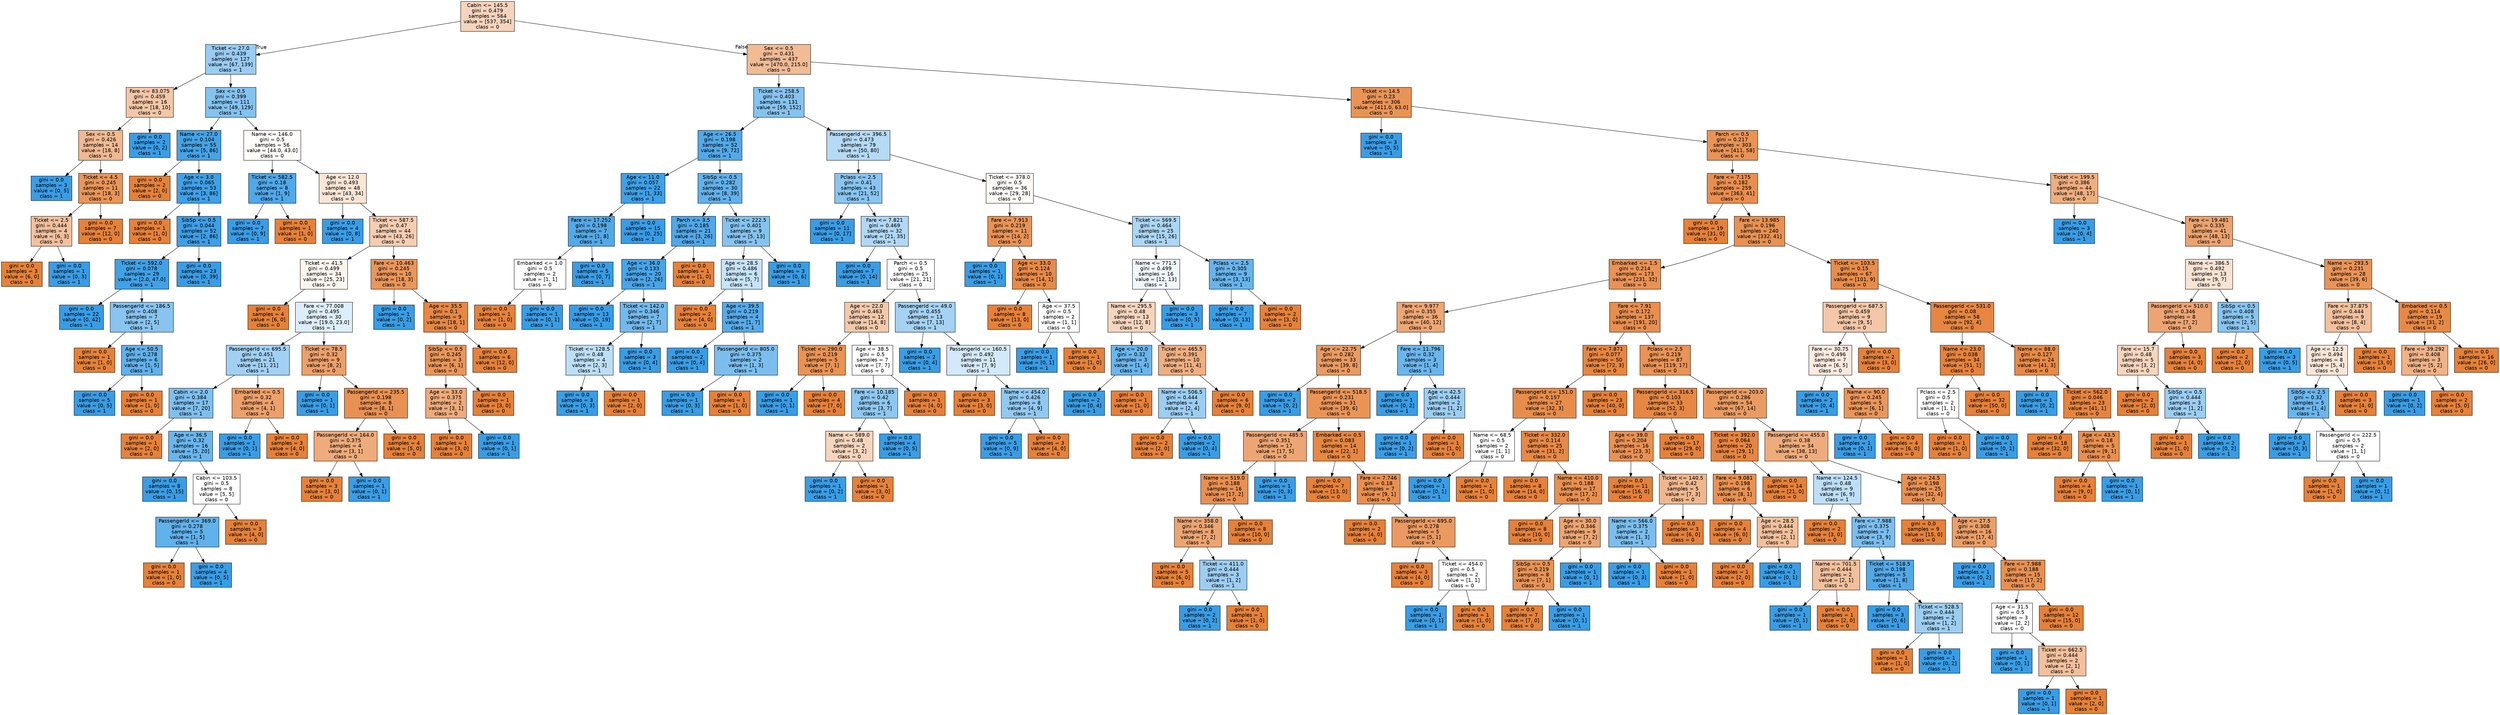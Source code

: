digraph Tree {
node [shape=box, style="filled", color="black", fontname="helvetica"] ;
edge [fontname="helvetica"] ;
0 [label="Cabin <= 145.5\ngini = 0.479\nsamples = 564\nvalue = [537, 354]\nclass = 0", fillcolor="#f6d4bc"] ;
1 [label="Ticket <= 27.0\ngini = 0.439\nsamples = 127\nvalue = [67, 139]\nclass = 1", fillcolor="#98ccf2"] ;
0 -> 1 [labeldistance=2.5, labelangle=45, headlabel="True"] ;
2 [label="Fare <= 83.075\ngini = 0.459\nsamples = 16\nvalue = [18, 10]\nclass = 0", fillcolor="#f3c7a7"] ;
1 -> 2 ;
3 [label="Sex <= 0.5\ngini = 0.426\nsamples = 14\nvalue = [18, 8]\nclass = 0", fillcolor="#f1b991"] ;
2 -> 3 ;
4 [label="gini = 0.0\nsamples = 3\nvalue = [0, 5]\nclass = 1", fillcolor="#399de5"] ;
3 -> 4 ;
5 [label="Ticket <= 4.5\ngini = 0.245\nsamples = 11\nvalue = [18, 3]\nclass = 0", fillcolor="#e9965a"] ;
3 -> 5 ;
6 [label="Ticket <= 2.5\ngini = 0.444\nsamples = 4\nvalue = [6, 3]\nclass = 0", fillcolor="#f2c09c"] ;
5 -> 6 ;
7 [label="gini = 0.0\nsamples = 3\nvalue = [6, 0]\nclass = 0", fillcolor="#e58139"] ;
6 -> 7 ;
8 [label="gini = 0.0\nsamples = 1\nvalue = [0, 3]\nclass = 1", fillcolor="#399de5"] ;
6 -> 8 ;
9 [label="gini = 0.0\nsamples = 7\nvalue = [12, 0]\nclass = 0", fillcolor="#e58139"] ;
5 -> 9 ;
10 [label="gini = 0.0\nsamples = 2\nvalue = [0, 2]\nclass = 1", fillcolor="#399de5"] ;
2 -> 10 ;
11 [label="Sex <= 0.5\ngini = 0.399\nsamples = 111\nvalue = [49, 129]\nclass = 1", fillcolor="#84c2ef"] ;
1 -> 11 ;
12 [label="Name <= 27.0\ngini = 0.104\nsamples = 55\nvalue = [5, 86]\nclass = 1", fillcolor="#45a3e7"] ;
11 -> 12 ;
13 [label="gini = 0.0\nsamples = 2\nvalue = [2, 0]\nclass = 0", fillcolor="#e58139"] ;
12 -> 13 ;
14 [label="Age <= 3.0\ngini = 0.065\nsamples = 53\nvalue = [3, 86]\nclass = 1", fillcolor="#40a0e6"] ;
12 -> 14 ;
15 [label="gini = 0.0\nsamples = 1\nvalue = [1, 0]\nclass = 0", fillcolor="#e58139"] ;
14 -> 15 ;
16 [label="SibSp <= 0.5\ngini = 0.044\nsamples = 52\nvalue = [2, 86]\nclass = 1", fillcolor="#3e9fe6"] ;
14 -> 16 ;
17 [label="Ticket <= 592.0\ngini = 0.078\nsamples = 29\nvalue = [2.0, 47.0]\nclass = 1", fillcolor="#41a1e6"] ;
16 -> 17 ;
18 [label="gini = 0.0\nsamples = 22\nvalue = [0, 42]\nclass = 1", fillcolor="#399de5"] ;
17 -> 18 ;
19 [label="PassengerId <= 186.5\ngini = 0.408\nsamples = 7\nvalue = [2, 5]\nclass = 1", fillcolor="#88c4ef"] ;
17 -> 19 ;
20 [label="gini = 0.0\nsamples = 1\nvalue = [1, 0]\nclass = 0", fillcolor="#e58139"] ;
19 -> 20 ;
21 [label="Age <= 50.5\ngini = 0.278\nsamples = 6\nvalue = [1, 5]\nclass = 1", fillcolor="#61b1ea"] ;
19 -> 21 ;
22 [label="gini = 0.0\nsamples = 5\nvalue = [0, 5]\nclass = 1", fillcolor="#399de5"] ;
21 -> 22 ;
23 [label="gini = 0.0\nsamples = 1\nvalue = [1, 0]\nclass = 0", fillcolor="#e58139"] ;
21 -> 23 ;
24 [label="gini = 0.0\nsamples = 23\nvalue = [0, 39]\nclass = 1", fillcolor="#399de5"] ;
16 -> 24 ;
25 [label="Name <= 146.0\ngini = 0.5\nsamples = 56\nvalue = [44.0, 43.0]\nclass = 0", fillcolor="#fefcfa"] ;
11 -> 25 ;
26 [label="Ticket <= 582.5\ngini = 0.18\nsamples = 8\nvalue = [1, 9]\nclass = 1", fillcolor="#4fa8e8"] ;
25 -> 26 ;
27 [label="gini = 0.0\nsamples = 7\nvalue = [0, 9]\nclass = 1", fillcolor="#399de5"] ;
26 -> 27 ;
28 [label="gini = 0.0\nsamples = 1\nvalue = [1, 0]\nclass = 0", fillcolor="#e58139"] ;
26 -> 28 ;
29 [label="Age <= 12.0\ngini = 0.493\nsamples = 48\nvalue = [43, 34]\nclass = 0", fillcolor="#fae5d6"] ;
25 -> 29 ;
30 [label="gini = 0.0\nsamples = 4\nvalue = [0, 8]\nclass = 1", fillcolor="#399de5"] ;
29 -> 30 ;
31 [label="Ticket <= 587.5\ngini = 0.47\nsamples = 44\nvalue = [43, 26]\nclass = 0", fillcolor="#f5cdb1"] ;
29 -> 31 ;
32 [label="Ticket <= 41.5\ngini = 0.499\nsamples = 34\nvalue = [25, 23]\nclass = 0", fillcolor="#fdf5ef"] ;
31 -> 32 ;
33 [label="gini = 0.0\nsamples = 4\nvalue = [6, 0]\nclass = 0", fillcolor="#e58139"] ;
32 -> 33 ;
34 [label="Fare <= 77.008\ngini = 0.495\nsamples = 30\nvalue = [19.0, 23.0]\nclass = 1", fillcolor="#ddeefa"] ;
32 -> 34 ;
35 [label="PassengerId <= 695.5\ngini = 0.451\nsamples = 21\nvalue = [11, 21]\nclass = 1", fillcolor="#a1d0f3"] ;
34 -> 35 ;
36 [label="Cabin <= 2.0\ngini = 0.384\nsamples = 17\nvalue = [7, 20]\nclass = 1", fillcolor="#7ebfee"] ;
35 -> 36 ;
37 [label="gini = 0.0\nsamples = 1\nvalue = [2, 0]\nclass = 0", fillcolor="#e58139"] ;
36 -> 37 ;
38 [label="Age <= 36.5\ngini = 0.32\nsamples = 16\nvalue = [5, 20]\nclass = 1", fillcolor="#6ab6ec"] ;
36 -> 38 ;
39 [label="gini = 0.0\nsamples = 8\nvalue = [0, 15]\nclass = 1", fillcolor="#399de5"] ;
38 -> 39 ;
40 [label="Cabin <= 103.5\ngini = 0.5\nsamples = 8\nvalue = [5, 5]\nclass = 0", fillcolor="#ffffff"] ;
38 -> 40 ;
41 [label="PassengerId <= 369.0\ngini = 0.278\nsamples = 5\nvalue = [1, 5]\nclass = 1", fillcolor="#61b1ea"] ;
40 -> 41 ;
42 [label="gini = 0.0\nsamples = 1\nvalue = [1, 0]\nclass = 0", fillcolor="#e58139"] ;
41 -> 42 ;
43 [label="gini = 0.0\nsamples = 4\nvalue = [0, 5]\nclass = 1", fillcolor="#399de5"] ;
41 -> 43 ;
44 [label="gini = 0.0\nsamples = 3\nvalue = [4, 0]\nclass = 0", fillcolor="#e58139"] ;
40 -> 44 ;
45 [label="Embarked <= 0.5\ngini = 0.32\nsamples = 4\nvalue = [4, 1]\nclass = 0", fillcolor="#eca06a"] ;
35 -> 45 ;
46 [label="gini = 0.0\nsamples = 1\nvalue = [0, 1]\nclass = 1", fillcolor="#399de5"] ;
45 -> 46 ;
47 [label="gini = 0.0\nsamples = 3\nvalue = [4, 0]\nclass = 0", fillcolor="#e58139"] ;
45 -> 47 ;
48 [label="Ticket <= 78.5\ngini = 0.32\nsamples = 9\nvalue = [8, 2]\nclass = 0", fillcolor="#eca06a"] ;
34 -> 48 ;
49 [label="gini = 0.0\nsamples = 1\nvalue = [0, 1]\nclass = 1", fillcolor="#399de5"] ;
48 -> 49 ;
50 [label="PassengerId <= 235.5\ngini = 0.198\nsamples = 8\nvalue = [8, 1]\nclass = 0", fillcolor="#e89152"] ;
48 -> 50 ;
51 [label="PassengerId <= 164.0\ngini = 0.375\nsamples = 4\nvalue = [3, 1]\nclass = 0", fillcolor="#eeab7b"] ;
50 -> 51 ;
52 [label="gini = 0.0\nsamples = 3\nvalue = [3, 0]\nclass = 0", fillcolor="#e58139"] ;
51 -> 52 ;
53 [label="gini = 0.0\nsamples = 1\nvalue = [0, 1]\nclass = 1", fillcolor="#399de5"] ;
51 -> 53 ;
54 [label="gini = 0.0\nsamples = 4\nvalue = [5, 0]\nclass = 0", fillcolor="#e58139"] ;
50 -> 54 ;
55 [label="Fare <= 10.463\ngini = 0.245\nsamples = 10\nvalue = [18, 3]\nclass = 0", fillcolor="#e9965a"] ;
31 -> 55 ;
56 [label="gini = 0.0\nsamples = 1\nvalue = [0, 2]\nclass = 1", fillcolor="#399de5"] ;
55 -> 56 ;
57 [label="Age <= 35.5\ngini = 0.1\nsamples = 9\nvalue = [18, 1]\nclass = 0", fillcolor="#e68844"] ;
55 -> 57 ;
58 [label="SibSp <= 0.5\ngini = 0.245\nsamples = 3\nvalue = [6, 1]\nclass = 0", fillcolor="#e9965a"] ;
57 -> 58 ;
59 [label="Age <= 33.0\ngini = 0.375\nsamples = 2\nvalue = [3, 1]\nclass = 0", fillcolor="#eeab7b"] ;
58 -> 59 ;
60 [label="gini = 0.0\nsamples = 1\nvalue = [3, 0]\nclass = 0", fillcolor="#e58139"] ;
59 -> 60 ;
61 [label="gini = 0.0\nsamples = 1\nvalue = [0, 1]\nclass = 1", fillcolor="#399de5"] ;
59 -> 61 ;
62 [label="gini = 0.0\nsamples = 1\nvalue = [3, 0]\nclass = 0", fillcolor="#e58139"] ;
58 -> 62 ;
63 [label="gini = 0.0\nsamples = 6\nvalue = [12, 0]\nclass = 0", fillcolor="#e58139"] ;
57 -> 63 ;
64 [label="Sex <= 0.5\ngini = 0.431\nsamples = 437\nvalue = [470.0, 215.0]\nclass = 0", fillcolor="#f1bb94"] ;
0 -> 64 [labeldistance=2.5, labelangle=-45, headlabel="False"] ;
65 [label="Ticket <= 258.5\ngini = 0.403\nsamples = 131\nvalue = [59, 152]\nclass = 1", fillcolor="#86c3ef"] ;
64 -> 65 ;
66 [label="Age <= 26.5\ngini = 0.198\nsamples = 52\nvalue = [9, 72]\nclass = 1", fillcolor="#52a9e8"] ;
65 -> 66 ;
67 [label="Age <= 11.0\ngini = 0.057\nsamples = 22\nvalue = [1, 33]\nclass = 1", fillcolor="#3fa0e6"] ;
66 -> 67 ;
68 [label="Fare <= 17.252\ngini = 0.198\nsamples = 7\nvalue = [1, 8]\nclass = 1", fillcolor="#52a9e8"] ;
67 -> 68 ;
69 [label="Embarked <= 1.0\ngini = 0.5\nsamples = 2\nvalue = [1, 1]\nclass = 0", fillcolor="#ffffff"] ;
68 -> 69 ;
70 [label="gini = 0.0\nsamples = 1\nvalue = [1, 0]\nclass = 0", fillcolor="#e58139"] ;
69 -> 70 ;
71 [label="gini = 0.0\nsamples = 1\nvalue = [0, 1]\nclass = 1", fillcolor="#399de5"] ;
69 -> 71 ;
72 [label="gini = 0.0\nsamples = 5\nvalue = [0, 7]\nclass = 1", fillcolor="#399de5"] ;
68 -> 72 ;
73 [label="gini = 0.0\nsamples = 15\nvalue = [0, 25]\nclass = 1", fillcolor="#399de5"] ;
67 -> 73 ;
74 [label="SibSp <= 0.5\ngini = 0.282\nsamples = 30\nvalue = [8, 39]\nclass = 1", fillcolor="#62b1ea"] ;
66 -> 74 ;
75 [label="Parch <= 3.5\ngini = 0.185\nsamples = 21\nvalue = [3, 26]\nclass = 1", fillcolor="#50a8e8"] ;
74 -> 75 ;
76 [label="Age <= 36.0\ngini = 0.133\nsamples = 20\nvalue = [2, 26]\nclass = 1", fillcolor="#48a5e7"] ;
75 -> 76 ;
77 [label="gini = 0.0\nsamples = 13\nvalue = [0, 19]\nclass = 1", fillcolor="#399de5"] ;
76 -> 77 ;
78 [label="Ticket <= 142.0\ngini = 0.346\nsamples = 7\nvalue = [2, 7]\nclass = 1", fillcolor="#72b9ec"] ;
76 -> 78 ;
79 [label="Ticket <= 128.5\ngini = 0.48\nsamples = 4\nvalue = [2, 3]\nclass = 1", fillcolor="#bddef6"] ;
78 -> 79 ;
80 [label="gini = 0.0\nsamples = 3\nvalue = [0, 3]\nclass = 1", fillcolor="#399de5"] ;
79 -> 80 ;
81 [label="gini = 0.0\nsamples = 1\nvalue = [2, 0]\nclass = 0", fillcolor="#e58139"] ;
79 -> 81 ;
82 [label="gini = 0.0\nsamples = 3\nvalue = [0, 4]\nclass = 1", fillcolor="#399de5"] ;
78 -> 82 ;
83 [label="gini = 0.0\nsamples = 1\nvalue = [1, 0]\nclass = 0", fillcolor="#e58139"] ;
75 -> 83 ;
84 [label="Ticket <= 222.5\ngini = 0.401\nsamples = 9\nvalue = [5, 13]\nclass = 1", fillcolor="#85c3ef"] ;
74 -> 84 ;
85 [label="Age <= 28.5\ngini = 0.486\nsamples = 6\nvalue = [5, 7]\nclass = 1", fillcolor="#c6e3f8"] ;
84 -> 85 ;
86 [label="gini = 0.0\nsamples = 2\nvalue = [4, 0]\nclass = 0", fillcolor="#e58139"] ;
85 -> 86 ;
87 [label="Age <= 39.5\ngini = 0.219\nsamples = 4\nvalue = [1, 7]\nclass = 1", fillcolor="#55abe9"] ;
85 -> 87 ;
88 [label="gini = 0.0\nsamples = 2\nvalue = [0, 4]\nclass = 1", fillcolor="#399de5"] ;
87 -> 88 ;
89 [label="PassengerId <= 805.0\ngini = 0.375\nsamples = 2\nvalue = [1, 3]\nclass = 1", fillcolor="#7bbeee"] ;
87 -> 89 ;
90 [label="gini = 0.0\nsamples = 1\nvalue = [0, 3]\nclass = 1", fillcolor="#399de5"] ;
89 -> 90 ;
91 [label="gini = 0.0\nsamples = 1\nvalue = [1, 0]\nclass = 0", fillcolor="#e58139"] ;
89 -> 91 ;
92 [label="gini = 0.0\nsamples = 3\nvalue = [0, 6]\nclass = 1", fillcolor="#399de5"] ;
84 -> 92 ;
93 [label="PassengerId <= 396.5\ngini = 0.473\nsamples = 79\nvalue = [50, 80]\nclass = 1", fillcolor="#b5daf5"] ;
65 -> 93 ;
94 [label="Pclass <= 2.5\ngini = 0.41\nsamples = 43\nvalue = [21, 52]\nclass = 1", fillcolor="#89c5f0"] ;
93 -> 94 ;
95 [label="gini = 0.0\nsamples = 11\nvalue = [0, 17]\nclass = 1", fillcolor="#399de5"] ;
94 -> 95 ;
96 [label="Fare <= 7.821\ngini = 0.469\nsamples = 32\nvalue = [21, 35]\nclass = 1", fillcolor="#b0d8f5"] ;
94 -> 96 ;
97 [label="gini = 0.0\nsamples = 7\nvalue = [0, 14]\nclass = 1", fillcolor="#399de5"] ;
96 -> 97 ;
98 [label="Parch <= 0.5\ngini = 0.5\nsamples = 25\nvalue = [21, 21]\nclass = 0", fillcolor="#ffffff"] ;
96 -> 98 ;
99 [label="Age <= 22.0\ngini = 0.463\nsamples = 12\nvalue = [14, 8]\nclass = 0", fillcolor="#f4c9aa"] ;
98 -> 99 ;
100 [label="Ticket <= 290.0\ngini = 0.219\nsamples = 5\nvalue = [7, 1]\nclass = 0", fillcolor="#e99355"] ;
99 -> 100 ;
101 [label="gini = 0.0\nsamples = 1\nvalue = [0, 1]\nclass = 1", fillcolor="#399de5"] ;
100 -> 101 ;
102 [label="gini = 0.0\nsamples = 4\nvalue = [7, 0]\nclass = 0", fillcolor="#e58139"] ;
100 -> 102 ;
103 [label="Age <= 38.5\ngini = 0.5\nsamples = 7\nvalue = [7, 7]\nclass = 0", fillcolor="#ffffff"] ;
99 -> 103 ;
104 [label="Fare <= 10.185\ngini = 0.42\nsamples = 6\nvalue = [3, 7]\nclass = 1", fillcolor="#8ec7f0"] ;
103 -> 104 ;
105 [label="Name <= 589.0\ngini = 0.48\nsamples = 2\nvalue = [3, 2]\nclass = 0", fillcolor="#f6d5bd"] ;
104 -> 105 ;
106 [label="gini = 0.0\nsamples = 1\nvalue = [0, 2]\nclass = 1", fillcolor="#399de5"] ;
105 -> 106 ;
107 [label="gini = 0.0\nsamples = 1\nvalue = [3, 0]\nclass = 0", fillcolor="#e58139"] ;
105 -> 107 ;
108 [label="gini = 0.0\nsamples = 4\nvalue = [0, 5]\nclass = 1", fillcolor="#399de5"] ;
104 -> 108 ;
109 [label="gini = 0.0\nsamples = 1\nvalue = [4, 0]\nclass = 0", fillcolor="#e58139"] ;
103 -> 109 ;
110 [label="PassengerId <= 49.0\ngini = 0.455\nsamples = 13\nvalue = [7, 13]\nclass = 1", fillcolor="#a4d2f3"] ;
98 -> 110 ;
111 [label="gini = 0.0\nsamples = 2\nvalue = [0, 4]\nclass = 1", fillcolor="#399de5"] ;
110 -> 111 ;
112 [label="PassengerId <= 160.5\ngini = 0.492\nsamples = 11\nvalue = [7, 9]\nclass = 1", fillcolor="#d3e9f9"] ;
110 -> 112 ;
113 [label="gini = 0.0\nsamples = 3\nvalue = [3, 0]\nclass = 0", fillcolor="#e58139"] ;
112 -> 113 ;
114 [label="Name <= 454.0\ngini = 0.426\nsamples = 8\nvalue = [4, 9]\nclass = 1", fillcolor="#91c9f1"] ;
112 -> 114 ;
115 [label="gini = 0.0\nsamples = 5\nvalue = [0, 9]\nclass = 1", fillcolor="#399de5"] ;
114 -> 115 ;
116 [label="gini = 0.0\nsamples = 3\nvalue = [4, 0]\nclass = 0", fillcolor="#e58139"] ;
114 -> 116 ;
117 [label="Ticket <= 378.0\ngini = 0.5\nsamples = 36\nvalue = [29, 28]\nclass = 0", fillcolor="#fefbf8"] ;
93 -> 117 ;
118 [label="Fare <= 7.913\ngini = 0.219\nsamples = 11\nvalue = [14, 2]\nclass = 0", fillcolor="#e99355"] ;
117 -> 118 ;
119 [label="gini = 0.0\nsamples = 1\nvalue = [0, 1]\nclass = 1", fillcolor="#399de5"] ;
118 -> 119 ;
120 [label="Age <= 33.0\ngini = 0.124\nsamples = 10\nvalue = [14, 1]\nclass = 0", fillcolor="#e78a47"] ;
118 -> 120 ;
121 [label="gini = 0.0\nsamples = 8\nvalue = [13, 0]\nclass = 0", fillcolor="#e58139"] ;
120 -> 121 ;
122 [label="Age <= 37.5\ngini = 0.5\nsamples = 2\nvalue = [1, 1]\nclass = 0", fillcolor="#ffffff"] ;
120 -> 122 ;
123 [label="gini = 0.0\nsamples = 1\nvalue = [0, 1]\nclass = 1", fillcolor="#399de5"] ;
122 -> 123 ;
124 [label="gini = 0.0\nsamples = 1\nvalue = [1, 0]\nclass = 0", fillcolor="#e58139"] ;
122 -> 124 ;
125 [label="Ticket <= 569.5\ngini = 0.464\nsamples = 25\nvalue = [15, 26]\nclass = 1", fillcolor="#abd6f4"] ;
117 -> 125 ;
126 [label="Name <= 771.5\ngini = 0.499\nsamples = 16\nvalue = [12, 13]\nclass = 1", fillcolor="#f0f7fd"] ;
125 -> 126 ;
127 [label="Name <= 295.5\ngini = 0.48\nsamples = 13\nvalue = [12, 8]\nclass = 0", fillcolor="#f6d5bd"] ;
126 -> 127 ;
128 [label="Age <= 20.0\ngini = 0.32\nsamples = 3\nvalue = [1, 4]\nclass = 1", fillcolor="#6ab6ec"] ;
127 -> 128 ;
129 [label="gini = 0.0\nsamples = 2\nvalue = [0, 4]\nclass = 1", fillcolor="#399de5"] ;
128 -> 129 ;
130 [label="gini = 0.0\nsamples = 1\nvalue = [1, 0]\nclass = 0", fillcolor="#e58139"] ;
128 -> 130 ;
131 [label="Ticket <= 465.5\ngini = 0.391\nsamples = 10\nvalue = [11, 4]\nclass = 0", fillcolor="#eeaf81"] ;
127 -> 131 ;
132 [label="Name <= 506.5\ngini = 0.444\nsamples = 4\nvalue = [2, 4]\nclass = 1", fillcolor="#9ccef2"] ;
131 -> 132 ;
133 [label="gini = 0.0\nsamples = 2\nvalue = [2, 0]\nclass = 0", fillcolor="#e58139"] ;
132 -> 133 ;
134 [label="gini = 0.0\nsamples = 2\nvalue = [0, 4]\nclass = 1", fillcolor="#399de5"] ;
132 -> 134 ;
135 [label="gini = 0.0\nsamples = 6\nvalue = [9, 0]\nclass = 0", fillcolor="#e58139"] ;
131 -> 135 ;
136 [label="gini = 0.0\nsamples = 3\nvalue = [0, 5]\nclass = 1", fillcolor="#399de5"] ;
126 -> 136 ;
137 [label="Pclass <= 2.5\ngini = 0.305\nsamples = 9\nvalue = [3, 13]\nclass = 1", fillcolor="#67b4eb"] ;
125 -> 137 ;
138 [label="gini = 0.0\nsamples = 7\nvalue = [0, 13]\nclass = 1", fillcolor="#399de5"] ;
137 -> 138 ;
139 [label="gini = 0.0\nsamples = 2\nvalue = [3, 0]\nclass = 0", fillcolor="#e58139"] ;
137 -> 139 ;
140 [label="Ticket <= 14.5\ngini = 0.23\nsamples = 306\nvalue = [411.0, 63.0]\nclass = 0", fillcolor="#e99457"] ;
64 -> 140 ;
141 [label="gini = 0.0\nsamples = 3\nvalue = [0, 5]\nclass = 1", fillcolor="#399de5"] ;
140 -> 141 ;
142 [label="Parch <= 0.5\ngini = 0.217\nsamples = 303\nvalue = [411, 58]\nclass = 0", fillcolor="#e99355"] ;
140 -> 142 ;
143 [label="Fare <= 7.175\ngini = 0.182\nsamples = 259\nvalue = [363, 41]\nclass = 0", fillcolor="#e88f4f"] ;
142 -> 143 ;
144 [label="gini = 0.0\nsamples = 19\nvalue = [31, 0]\nclass = 0", fillcolor="#e58139"] ;
143 -> 144 ;
145 [label="Fare <= 13.985\ngini = 0.196\nsamples = 240\nvalue = [332, 41]\nclass = 0", fillcolor="#e89151"] ;
143 -> 145 ;
146 [label="Embarked <= 1.5\ngini = 0.214\nsamples = 173\nvalue = [231, 32]\nclass = 0", fillcolor="#e99254"] ;
145 -> 146 ;
147 [label="Fare <= 9.977\ngini = 0.355\nsamples = 36\nvalue = [40, 12]\nclass = 0", fillcolor="#eda774"] ;
146 -> 147 ;
148 [label="Age <= 22.75\ngini = 0.282\nsamples = 33\nvalue = [39, 8]\nclass = 0", fillcolor="#ea9b62"] ;
147 -> 148 ;
149 [label="gini = 0.0\nsamples = 2\nvalue = [0, 2]\nclass = 1", fillcolor="#399de5"] ;
148 -> 149 ;
150 [label="PassengerId <= 518.5\ngini = 0.231\nsamples = 31\nvalue = [39, 6]\nclass = 0", fillcolor="#e99457"] ;
148 -> 150 ;
151 [label="PassengerId <= 485.5\ngini = 0.351\nsamples = 17\nvalue = [17, 5]\nclass = 0", fillcolor="#eda673"] ;
150 -> 151 ;
152 [label="Name <= 519.0\ngini = 0.188\nsamples = 16\nvalue = [17, 2]\nclass = 0", fillcolor="#e89050"] ;
151 -> 152 ;
153 [label="Name <= 358.0\ngini = 0.346\nsamples = 8\nvalue = [7, 2]\nclass = 0", fillcolor="#eca572"] ;
152 -> 153 ;
154 [label="gini = 0.0\nsamples = 5\nvalue = [6, 0]\nclass = 0", fillcolor="#e58139"] ;
153 -> 154 ;
155 [label="Ticket <= 411.0\ngini = 0.444\nsamples = 3\nvalue = [1, 2]\nclass = 1", fillcolor="#9ccef2"] ;
153 -> 155 ;
156 [label="gini = 0.0\nsamples = 2\nvalue = [0, 2]\nclass = 1", fillcolor="#399de5"] ;
155 -> 156 ;
157 [label="gini = 0.0\nsamples = 1\nvalue = [1, 0]\nclass = 0", fillcolor="#e58139"] ;
155 -> 157 ;
158 [label="gini = 0.0\nsamples = 8\nvalue = [10, 0]\nclass = 0", fillcolor="#e58139"] ;
152 -> 158 ;
159 [label="gini = 0.0\nsamples = 1\nvalue = [0, 3]\nclass = 1", fillcolor="#399de5"] ;
151 -> 159 ;
160 [label="Embarked <= 0.5\ngini = 0.083\nsamples = 14\nvalue = [22, 1]\nclass = 0", fillcolor="#e68742"] ;
150 -> 160 ;
161 [label="gini = 0.0\nsamples = 7\nvalue = [13, 0]\nclass = 0", fillcolor="#e58139"] ;
160 -> 161 ;
162 [label="Fare <= 7.746\ngini = 0.18\nsamples = 7\nvalue = [9, 1]\nclass = 0", fillcolor="#e88f4f"] ;
160 -> 162 ;
163 [label="gini = 0.0\nsamples = 2\nvalue = [4, 0]\nclass = 0", fillcolor="#e58139"] ;
162 -> 163 ;
164 [label="PassengerId <= 695.0\ngini = 0.278\nsamples = 5\nvalue = [5, 1]\nclass = 0", fillcolor="#ea9a61"] ;
162 -> 164 ;
165 [label="gini = 0.0\nsamples = 3\nvalue = [4, 0]\nclass = 0", fillcolor="#e58139"] ;
164 -> 165 ;
166 [label="Ticket <= 454.0\ngini = 0.5\nsamples = 2\nvalue = [1, 1]\nclass = 0", fillcolor="#ffffff"] ;
164 -> 166 ;
167 [label="gini = 0.0\nsamples = 1\nvalue = [0, 1]\nclass = 1", fillcolor="#399de5"] ;
166 -> 167 ;
168 [label="gini = 0.0\nsamples = 1\nvalue = [1, 0]\nclass = 0", fillcolor="#e58139"] ;
166 -> 168 ;
169 [label="Fare <= 11.796\ngini = 0.32\nsamples = 3\nvalue = [1, 4]\nclass = 1", fillcolor="#6ab6ec"] ;
147 -> 169 ;
170 [label="gini = 0.0\nsamples = 1\nvalue = [0, 2]\nclass = 1", fillcolor="#399de5"] ;
169 -> 170 ;
171 [label="Age <= 42.5\ngini = 0.444\nsamples = 2\nvalue = [1, 2]\nclass = 1", fillcolor="#9ccef2"] ;
169 -> 171 ;
172 [label="gini = 0.0\nsamples = 1\nvalue = [0, 2]\nclass = 1", fillcolor="#399de5"] ;
171 -> 172 ;
173 [label="gini = 0.0\nsamples = 1\nvalue = [1, 0]\nclass = 0", fillcolor="#e58139"] ;
171 -> 173 ;
174 [label="Fare <= 7.91\ngini = 0.172\nsamples = 137\nvalue = [191, 20]\nclass = 0", fillcolor="#e88e4e"] ;
146 -> 174 ;
175 [label="Fare <= 7.871\ngini = 0.077\nsamples = 50\nvalue = [72, 3]\nclass = 0", fillcolor="#e68641"] ;
174 -> 175 ;
176 [label="PassengerId <= 151.0\ngini = 0.157\nsamples = 27\nvalue = [32, 3]\nclass = 0", fillcolor="#e78d4c"] ;
175 -> 176 ;
177 [label="Name <= 68.5\ngini = 0.5\nsamples = 2\nvalue = [1, 1]\nclass = 0", fillcolor="#ffffff"] ;
176 -> 177 ;
178 [label="gini = 0.0\nsamples = 1\nvalue = [0, 1]\nclass = 1", fillcolor="#399de5"] ;
177 -> 178 ;
179 [label="gini = 0.0\nsamples = 1\nvalue = [1, 0]\nclass = 0", fillcolor="#e58139"] ;
177 -> 179 ;
180 [label="Ticket <= 332.0\ngini = 0.114\nsamples = 25\nvalue = [31, 2]\nclass = 0", fillcolor="#e78946"] ;
176 -> 180 ;
181 [label="gini = 0.0\nsamples = 8\nvalue = [14, 0]\nclass = 0", fillcolor="#e58139"] ;
180 -> 181 ;
182 [label="Name <= 410.0\ngini = 0.188\nsamples = 17\nvalue = [17, 2]\nclass = 0", fillcolor="#e89050"] ;
180 -> 182 ;
183 [label="gini = 0.0\nsamples = 8\nvalue = [10, 0]\nclass = 0", fillcolor="#e58139"] ;
182 -> 183 ;
184 [label="Age <= 30.0\ngini = 0.346\nsamples = 9\nvalue = [7, 2]\nclass = 0", fillcolor="#eca572"] ;
182 -> 184 ;
185 [label="SibSp <= 0.5\ngini = 0.219\nsamples = 8\nvalue = [7, 1]\nclass = 0", fillcolor="#e99355"] ;
184 -> 185 ;
186 [label="gini = 0.0\nsamples = 7\nvalue = [7, 0]\nclass = 0", fillcolor="#e58139"] ;
185 -> 186 ;
187 [label="gini = 0.0\nsamples = 1\nvalue = [0, 1]\nclass = 1", fillcolor="#399de5"] ;
185 -> 187 ;
188 [label="gini = 0.0\nsamples = 1\nvalue = [0, 1]\nclass = 1", fillcolor="#399de5"] ;
184 -> 188 ;
189 [label="gini = 0.0\nsamples = 23\nvalue = [40, 0]\nclass = 0", fillcolor="#e58139"] ;
175 -> 189 ;
190 [label="Pclass <= 2.5\ngini = 0.219\nsamples = 87\nvalue = [119, 17]\nclass = 0", fillcolor="#e99355"] ;
174 -> 190 ;
191 [label="PassengerId <= 316.5\ngini = 0.103\nsamples = 33\nvalue = [52, 3]\nclass = 0", fillcolor="#e68844"] ;
190 -> 191 ;
192 [label="Age <= 39.0\ngini = 0.204\nsamples = 16\nvalue = [23, 3]\nclass = 0", fillcolor="#e89153"] ;
191 -> 192 ;
193 [label="gini = 0.0\nsamples = 11\nvalue = [16, 0]\nclass = 0", fillcolor="#e58139"] ;
192 -> 193 ;
194 [label="Ticket <= 140.5\ngini = 0.42\nsamples = 5\nvalue = [7, 3]\nclass = 0", fillcolor="#f0b78e"] ;
192 -> 194 ;
195 [label="Name <= 566.0\ngini = 0.375\nsamples = 2\nvalue = [1, 3]\nclass = 1", fillcolor="#7bbeee"] ;
194 -> 195 ;
196 [label="gini = 0.0\nsamples = 1\nvalue = [0, 3]\nclass = 1", fillcolor="#399de5"] ;
195 -> 196 ;
197 [label="gini = 0.0\nsamples = 1\nvalue = [1, 0]\nclass = 0", fillcolor="#e58139"] ;
195 -> 197 ;
198 [label="gini = 0.0\nsamples = 3\nvalue = [6, 0]\nclass = 0", fillcolor="#e58139"] ;
194 -> 198 ;
199 [label="gini = 0.0\nsamples = 17\nvalue = [29, 0]\nclass = 0", fillcolor="#e58139"] ;
191 -> 199 ;
200 [label="PassengerId <= 203.0\ngini = 0.286\nsamples = 54\nvalue = [67, 14]\nclass = 0", fillcolor="#ea9b62"] ;
190 -> 200 ;
201 [label="Ticket <= 392.0\ngini = 0.064\nsamples = 20\nvalue = [29, 1]\nclass = 0", fillcolor="#e68540"] ;
200 -> 201 ;
202 [label="Fare <= 9.081\ngini = 0.198\nsamples = 6\nvalue = [8, 1]\nclass = 0", fillcolor="#e89152"] ;
201 -> 202 ;
203 [label="gini = 0.0\nsamples = 4\nvalue = [6, 0]\nclass = 0", fillcolor="#e58139"] ;
202 -> 203 ;
204 [label="Age <= 28.5\ngini = 0.444\nsamples = 2\nvalue = [2, 1]\nclass = 0", fillcolor="#f2c09c"] ;
202 -> 204 ;
205 [label="gini = 0.0\nsamples = 1\nvalue = [2, 0]\nclass = 0", fillcolor="#e58139"] ;
204 -> 205 ;
206 [label="gini = 0.0\nsamples = 1\nvalue = [0, 1]\nclass = 1", fillcolor="#399de5"] ;
204 -> 206 ;
207 [label="gini = 0.0\nsamples = 14\nvalue = [21, 0]\nclass = 0", fillcolor="#e58139"] ;
201 -> 207 ;
208 [label="PassengerId <= 455.0\ngini = 0.38\nsamples = 34\nvalue = [38, 13]\nclass = 0", fillcolor="#eeac7d"] ;
200 -> 208 ;
209 [label="Name <= 124.5\ngini = 0.48\nsamples = 9\nvalue = [6, 9]\nclass = 1", fillcolor="#bddef6"] ;
208 -> 209 ;
210 [label="gini = 0.0\nsamples = 2\nvalue = [3, 0]\nclass = 0", fillcolor="#e58139"] ;
209 -> 210 ;
211 [label="Fare <= 7.988\ngini = 0.375\nsamples = 7\nvalue = [3, 9]\nclass = 1", fillcolor="#7bbeee"] ;
209 -> 211 ;
212 [label="Name <= 701.5\ngini = 0.444\nsamples = 2\nvalue = [2, 1]\nclass = 0", fillcolor="#f2c09c"] ;
211 -> 212 ;
213 [label="gini = 0.0\nsamples = 1\nvalue = [0, 1]\nclass = 1", fillcolor="#399de5"] ;
212 -> 213 ;
214 [label="gini = 0.0\nsamples = 1\nvalue = [2, 0]\nclass = 0", fillcolor="#e58139"] ;
212 -> 214 ;
215 [label="Ticket <= 518.5\ngini = 0.198\nsamples = 5\nvalue = [1, 8]\nclass = 1", fillcolor="#52a9e8"] ;
211 -> 215 ;
216 [label="gini = 0.0\nsamples = 3\nvalue = [0, 6]\nclass = 1", fillcolor="#399de5"] ;
215 -> 216 ;
217 [label="Ticket <= 528.5\ngini = 0.444\nsamples = 2\nvalue = [1, 2]\nclass = 1", fillcolor="#9ccef2"] ;
215 -> 217 ;
218 [label="gini = 0.0\nsamples = 1\nvalue = [1, 0]\nclass = 0", fillcolor="#e58139"] ;
217 -> 218 ;
219 [label="gini = 0.0\nsamples = 1\nvalue = [0, 2]\nclass = 1", fillcolor="#399de5"] ;
217 -> 219 ;
220 [label="Age <= 24.5\ngini = 0.198\nsamples = 25\nvalue = [32, 4]\nclass = 0", fillcolor="#e89152"] ;
208 -> 220 ;
221 [label="gini = 0.0\nsamples = 9\nvalue = [15, 0]\nclass = 0", fillcolor="#e58139"] ;
220 -> 221 ;
222 [label="Age <= 27.5\ngini = 0.308\nsamples = 16\nvalue = [17, 4]\nclass = 0", fillcolor="#eb9f68"] ;
220 -> 222 ;
223 [label="gini = 0.0\nsamples = 1\nvalue = [0, 2]\nclass = 1", fillcolor="#399de5"] ;
222 -> 223 ;
224 [label="Fare <= 7.988\ngini = 0.188\nsamples = 15\nvalue = [17, 2]\nclass = 0", fillcolor="#e89050"] ;
222 -> 224 ;
225 [label="Age <= 31.5\ngini = 0.5\nsamples = 3\nvalue = [2, 2]\nclass = 0", fillcolor="#ffffff"] ;
224 -> 225 ;
226 [label="gini = 0.0\nsamples = 1\nvalue = [0, 1]\nclass = 1", fillcolor="#399de5"] ;
225 -> 226 ;
227 [label="Ticket <= 662.5\ngini = 0.444\nsamples = 2\nvalue = [2, 1]\nclass = 0", fillcolor="#f2c09c"] ;
225 -> 227 ;
228 [label="gini = 0.0\nsamples = 1\nvalue = [0, 1]\nclass = 1", fillcolor="#399de5"] ;
227 -> 228 ;
229 [label="gini = 0.0\nsamples = 1\nvalue = [2, 0]\nclass = 0", fillcolor="#e58139"] ;
227 -> 229 ;
230 [label="gini = 0.0\nsamples = 12\nvalue = [15, 0]\nclass = 0", fillcolor="#e58139"] ;
224 -> 230 ;
231 [label="Ticket <= 103.5\ngini = 0.15\nsamples = 67\nvalue = [101, 9]\nclass = 0", fillcolor="#e78c4b"] ;
145 -> 231 ;
232 [label="PassengerId <= 687.5\ngini = 0.459\nsamples = 9\nvalue = [9, 5]\nclass = 0", fillcolor="#f3c7a7"] ;
231 -> 232 ;
233 [label="Fare <= 30.75\ngini = 0.496\nsamples = 7\nvalue = [6, 5]\nclass = 0", fillcolor="#fbeade"] ;
232 -> 233 ;
234 [label="gini = 0.0\nsamples = 2\nvalue = [0, 4]\nclass = 1", fillcolor="#399de5"] ;
233 -> 234 ;
235 [label="Name <= 90.0\ngini = 0.245\nsamples = 5\nvalue = [6, 1]\nclass = 0", fillcolor="#e9965a"] ;
233 -> 235 ;
236 [label="gini = 0.0\nsamples = 1\nvalue = [0, 1]\nclass = 1", fillcolor="#399de5"] ;
235 -> 236 ;
237 [label="gini = 0.0\nsamples = 4\nvalue = [6, 0]\nclass = 0", fillcolor="#e58139"] ;
235 -> 237 ;
238 [label="gini = 0.0\nsamples = 2\nvalue = [3, 0]\nclass = 0", fillcolor="#e58139"] ;
232 -> 238 ;
239 [label="PassengerId <= 531.0\ngini = 0.08\nsamples = 58\nvalue = [92, 4]\nclass = 0", fillcolor="#e68642"] ;
231 -> 239 ;
240 [label="Name <= 23.0\ngini = 0.038\nsamples = 34\nvalue = [51, 1]\nclass = 0", fillcolor="#e6833d"] ;
239 -> 240 ;
241 [label="Pclass <= 2.5\ngini = 0.5\nsamples = 2\nvalue = [1, 1]\nclass = 0", fillcolor="#ffffff"] ;
240 -> 241 ;
242 [label="gini = 0.0\nsamples = 1\nvalue = [1, 0]\nclass = 0", fillcolor="#e58139"] ;
241 -> 242 ;
243 [label="gini = 0.0\nsamples = 1\nvalue = [0, 1]\nclass = 1", fillcolor="#399de5"] ;
241 -> 243 ;
244 [label="gini = 0.0\nsamples = 32\nvalue = [50, 0]\nclass = 0", fillcolor="#e58139"] ;
240 -> 244 ;
245 [label="Name <= 88.0\ngini = 0.127\nsamples = 24\nvalue = [41, 3]\nclass = 0", fillcolor="#e78a47"] ;
239 -> 245 ;
246 [label="gini = 0.0\nsamples = 1\nvalue = [0, 2]\nclass = 1", fillcolor="#399de5"] ;
245 -> 246 ;
247 [label="Ticket <= 562.0\ngini = 0.046\nsamples = 23\nvalue = [41, 1]\nclass = 0", fillcolor="#e6843e"] ;
245 -> 247 ;
248 [label="gini = 0.0\nsamples = 18\nvalue = [32, 0]\nclass = 0", fillcolor="#e58139"] ;
247 -> 248 ;
249 [label="Age <= 43.5\ngini = 0.18\nsamples = 5\nvalue = [9, 1]\nclass = 0", fillcolor="#e88f4f"] ;
247 -> 249 ;
250 [label="gini = 0.0\nsamples = 4\nvalue = [9, 0]\nclass = 0", fillcolor="#e58139"] ;
249 -> 250 ;
251 [label="gini = 0.0\nsamples = 1\nvalue = [0, 1]\nclass = 1", fillcolor="#399de5"] ;
249 -> 251 ;
252 [label="Ticket <= 199.5\ngini = 0.386\nsamples = 44\nvalue = [48, 17]\nclass = 0", fillcolor="#eeae7f"] ;
142 -> 252 ;
253 [label="gini = 0.0\nsamples = 3\nvalue = [0, 4]\nclass = 1", fillcolor="#399de5"] ;
252 -> 253 ;
254 [label="Fare <= 19.481\ngini = 0.335\nsamples = 41\nvalue = [48, 13]\nclass = 0", fillcolor="#eca36f"] ;
252 -> 254 ;
255 [label="Name <= 386.5\ngini = 0.492\nsamples = 13\nvalue = [9, 7]\nclass = 0", fillcolor="#f9e3d3"] ;
254 -> 255 ;
256 [label="PassengerId <= 510.0\ngini = 0.346\nsamples = 8\nvalue = [7, 2]\nclass = 0", fillcolor="#eca572"] ;
255 -> 256 ;
257 [label="Fare <= 15.7\ngini = 0.48\nsamples = 5\nvalue = [3, 2]\nclass = 0", fillcolor="#f6d5bd"] ;
256 -> 257 ;
258 [label="gini = 0.0\nsamples = 2\nvalue = [2, 0]\nclass = 0", fillcolor="#e58139"] ;
257 -> 258 ;
259 [label="SibSp <= 0.5\ngini = 0.444\nsamples = 3\nvalue = [1, 2]\nclass = 1", fillcolor="#9ccef2"] ;
257 -> 259 ;
260 [label="gini = 0.0\nsamples = 1\nvalue = [1, 0]\nclass = 0", fillcolor="#e58139"] ;
259 -> 260 ;
261 [label="gini = 0.0\nsamples = 2\nvalue = [0, 2]\nclass = 1", fillcolor="#399de5"] ;
259 -> 261 ;
262 [label="gini = 0.0\nsamples = 3\nvalue = [4, 0]\nclass = 0", fillcolor="#e58139"] ;
256 -> 262 ;
263 [label="SibSp <= 0.5\ngini = 0.408\nsamples = 5\nvalue = [2, 5]\nclass = 1", fillcolor="#88c4ef"] ;
255 -> 263 ;
264 [label="gini = 0.0\nsamples = 2\nvalue = [2, 0]\nclass = 0", fillcolor="#e58139"] ;
263 -> 264 ;
265 [label="gini = 0.0\nsamples = 3\nvalue = [0, 5]\nclass = 1", fillcolor="#399de5"] ;
263 -> 265 ;
266 [label="Name <= 293.5\ngini = 0.231\nsamples = 28\nvalue = [39, 6]\nclass = 0", fillcolor="#e99457"] ;
254 -> 266 ;
267 [label="Fare <= 37.875\ngini = 0.444\nsamples = 9\nvalue = [8, 4]\nclass = 0", fillcolor="#f2c09c"] ;
266 -> 267 ;
268 [label="Age <= 12.5\ngini = 0.494\nsamples = 8\nvalue = [5, 4]\nclass = 0", fillcolor="#fae6d7"] ;
267 -> 268 ;
269 [label="SibSp <= 2.5\ngini = 0.32\nsamples = 5\nvalue = [1, 4]\nclass = 1", fillcolor="#6ab6ec"] ;
268 -> 269 ;
270 [label="gini = 0.0\nsamples = 3\nvalue = [0, 3]\nclass = 1", fillcolor="#399de5"] ;
269 -> 270 ;
271 [label="PassengerId <= 222.5\ngini = 0.5\nsamples = 2\nvalue = [1, 1]\nclass = 0", fillcolor="#ffffff"] ;
269 -> 271 ;
272 [label="gini = 0.0\nsamples = 1\nvalue = [1, 0]\nclass = 0", fillcolor="#e58139"] ;
271 -> 272 ;
273 [label="gini = 0.0\nsamples = 1\nvalue = [0, 1]\nclass = 1", fillcolor="#399de5"] ;
271 -> 273 ;
274 [label="gini = 0.0\nsamples = 3\nvalue = [4, 0]\nclass = 0", fillcolor="#e58139"] ;
268 -> 274 ;
275 [label="gini = 0.0\nsamples = 1\nvalue = [3, 0]\nclass = 0", fillcolor="#e58139"] ;
267 -> 275 ;
276 [label="Embarked <= 0.5\ngini = 0.114\nsamples = 19\nvalue = [31, 2]\nclass = 0", fillcolor="#e78946"] ;
266 -> 276 ;
277 [label="Fare <= 39.292\ngini = 0.408\nsamples = 3\nvalue = [5, 2]\nclass = 0", fillcolor="#efb388"] ;
276 -> 277 ;
278 [label="gini = 0.0\nsamples = 1\nvalue = [0, 2]\nclass = 1", fillcolor="#399de5"] ;
277 -> 278 ;
279 [label="gini = 0.0\nsamples = 2\nvalue = [5, 0]\nclass = 0", fillcolor="#e58139"] ;
277 -> 279 ;
280 [label="gini = 0.0\nsamples = 16\nvalue = [26, 0]\nclass = 0", fillcolor="#e58139"] ;
276 -> 280 ;
}